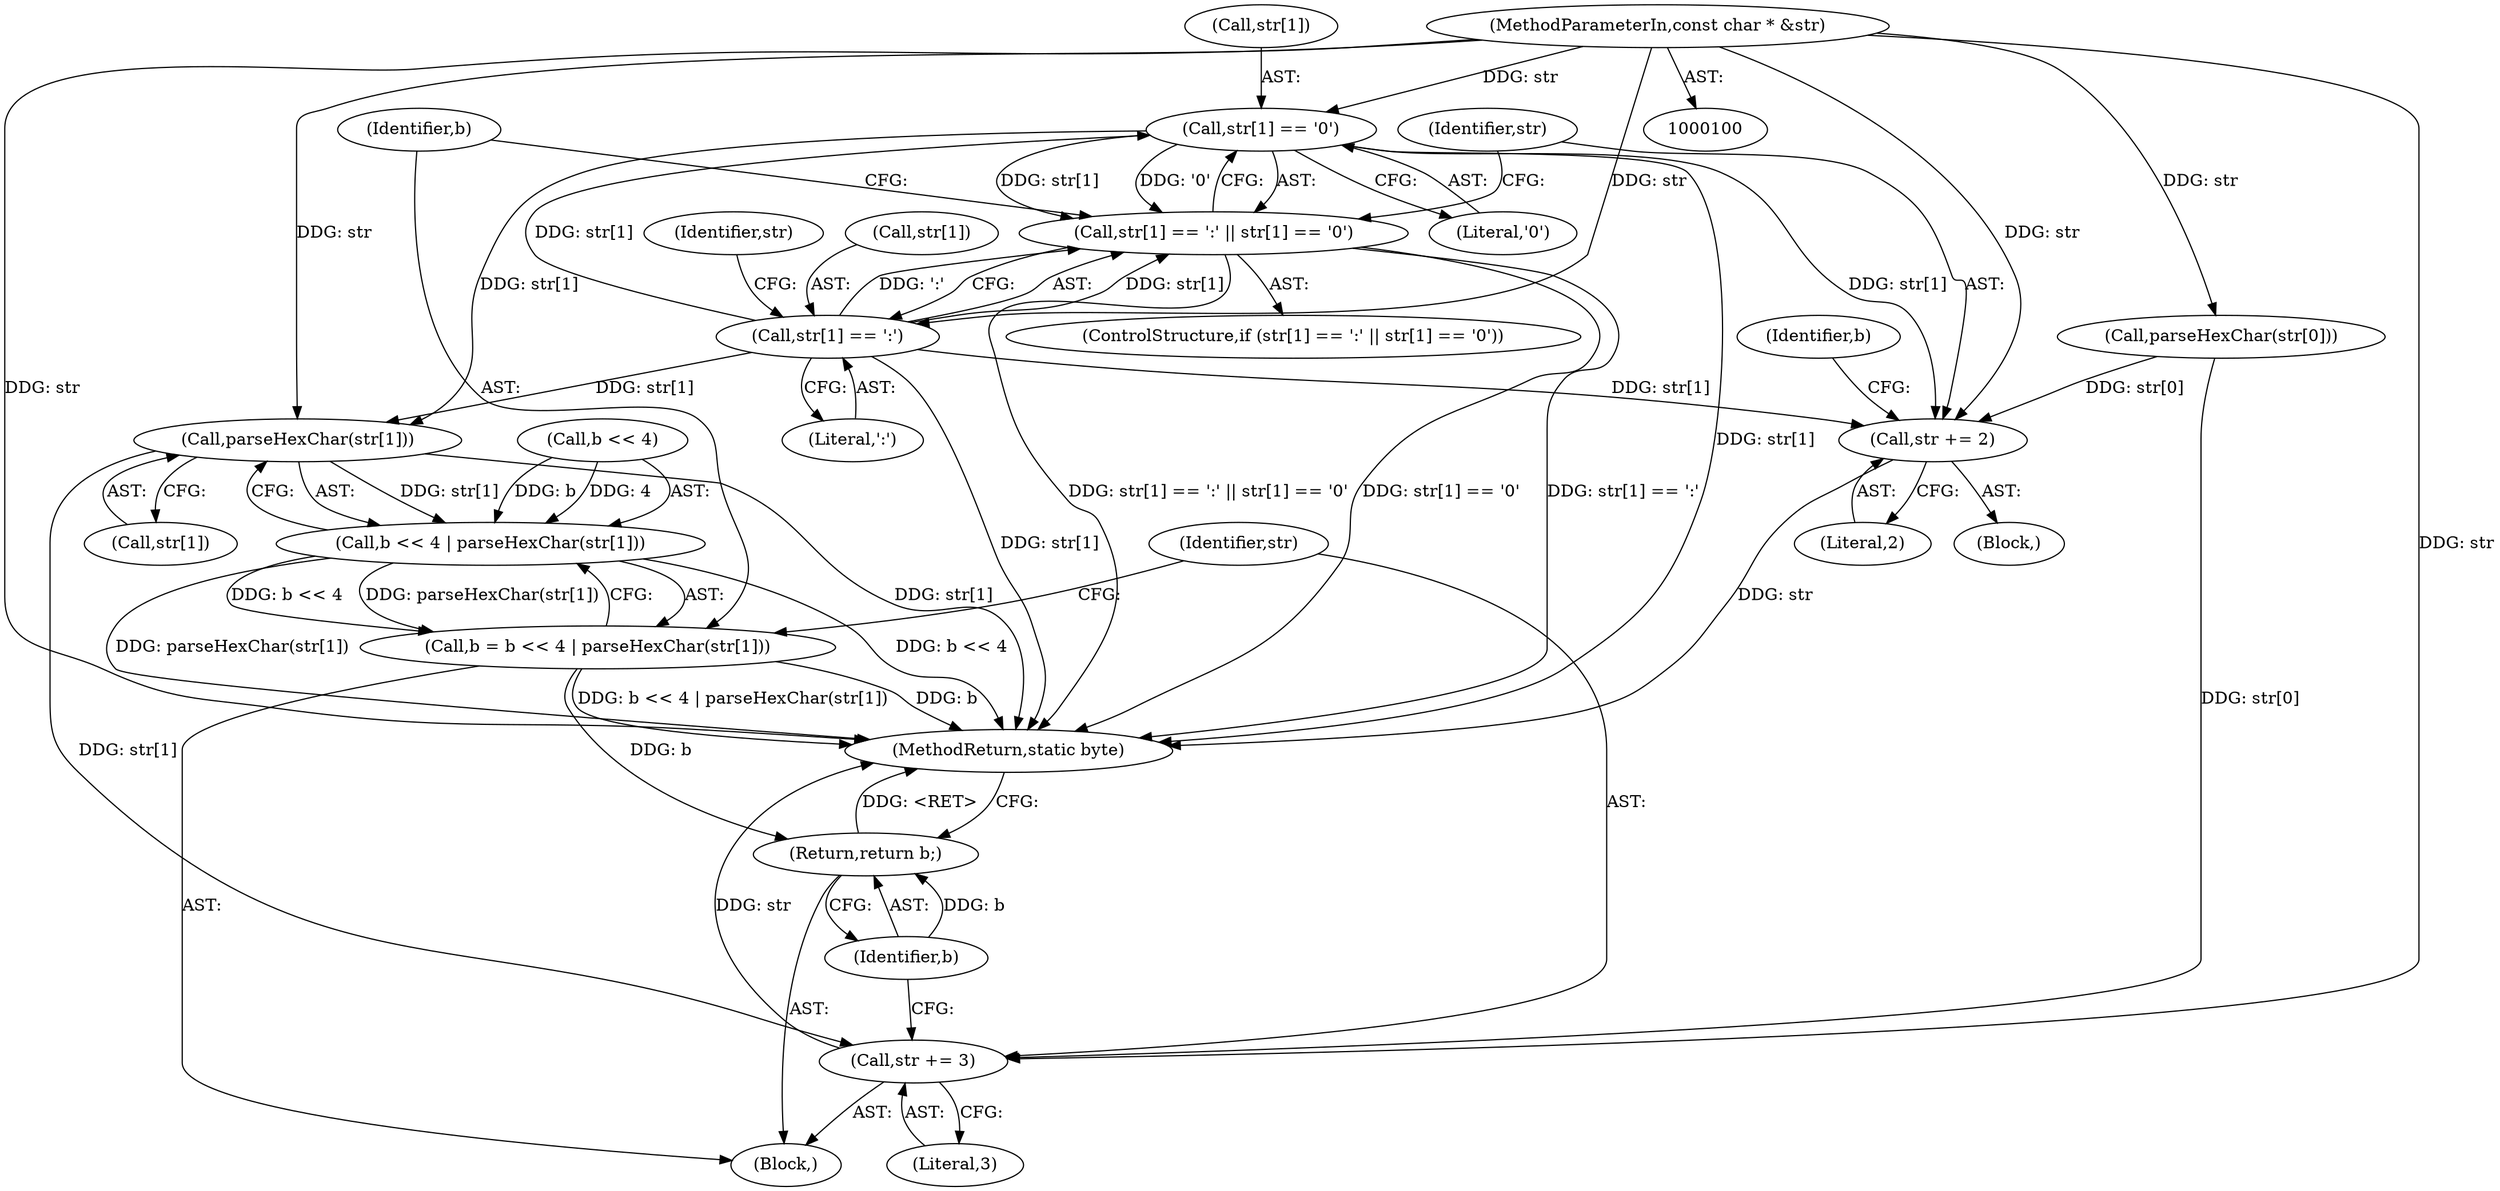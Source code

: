 digraph "1_Android_a209ff12ba9617c10550678ff93d01fb72a33399@pointer" {
"1000117" [label="(Call,str[1] == '\0')"];
"1000112" [label="(Call,str[1] == ':')"];
"1000101" [label="(MethodParameterIn,const char * &str)"];
"1000111" [label="(Call,str[1] == ':' || str[1] == '\0')"];
"1000123" [label="(Call,str += 2)"];
"1000136" [label="(Call,parseHexChar(str[1]))"];
"1000132" [label="(Call,b << 4 | parseHexChar(str[1]))"];
"1000130" [label="(Call,b = b << 4 | parseHexChar(str[1]))"];
"1000143" [label="(Return,return b;)"];
"1000140" [label="(Call,str += 3)"];
"1000116" [label="(Literal,':')"];
"1000112" [label="(Call,str[1] == ':')"];
"1000124" [label="(Identifier,str)"];
"1000131" [label="(Identifier,b)"];
"1000118" [label="(Call,str[1])"];
"1000129" [label="(Block,)"];
"1000127" [label="(Identifier,b)"];
"1000141" [label="(Identifier,str)"];
"1000142" [label="(Literal,3)"];
"1000110" [label="(ControlStructure,if (str[1] == ':' || str[1] == '\0'))"];
"1000106" [label="(Call,parseHexChar(str[0]))"];
"1000119" [label="(Identifier,str)"];
"1000140" [label="(Call,str += 3)"];
"1000125" [label="(Literal,2)"];
"1000130" [label="(Call,b = b << 4 | parseHexChar(str[1]))"];
"1000133" [label="(Call,b << 4)"];
"1000101" [label="(MethodParameterIn,const char * &str)"];
"1000117" [label="(Call,str[1] == '\0')"];
"1000123" [label="(Call,str += 2)"];
"1000122" [label="(Block,)"];
"1000145" [label="(MethodReturn,static byte)"];
"1000111" [label="(Call,str[1] == ':' || str[1] == '\0')"];
"1000144" [label="(Identifier,b)"];
"1000121" [label="(Literal,'\0')"];
"1000132" [label="(Call,b << 4 | parseHexChar(str[1]))"];
"1000137" [label="(Call,str[1])"];
"1000113" [label="(Call,str[1])"];
"1000136" [label="(Call,parseHexChar(str[1]))"];
"1000143" [label="(Return,return b;)"];
"1000117" -> "1000111"  [label="AST: "];
"1000117" -> "1000121"  [label="CFG: "];
"1000118" -> "1000117"  [label="AST: "];
"1000121" -> "1000117"  [label="AST: "];
"1000111" -> "1000117"  [label="CFG: "];
"1000117" -> "1000145"  [label="DDG: str[1]"];
"1000117" -> "1000111"  [label="DDG: str[1]"];
"1000117" -> "1000111"  [label="DDG: '\0'"];
"1000112" -> "1000117"  [label="DDG: str[1]"];
"1000101" -> "1000117"  [label="DDG: str"];
"1000117" -> "1000123"  [label="DDG: str[1]"];
"1000117" -> "1000136"  [label="DDG: str[1]"];
"1000112" -> "1000111"  [label="AST: "];
"1000112" -> "1000116"  [label="CFG: "];
"1000113" -> "1000112"  [label="AST: "];
"1000116" -> "1000112"  [label="AST: "];
"1000119" -> "1000112"  [label="CFG: "];
"1000111" -> "1000112"  [label="CFG: "];
"1000112" -> "1000145"  [label="DDG: str[1]"];
"1000112" -> "1000111"  [label="DDG: str[1]"];
"1000112" -> "1000111"  [label="DDG: ':'"];
"1000101" -> "1000112"  [label="DDG: str"];
"1000112" -> "1000123"  [label="DDG: str[1]"];
"1000112" -> "1000136"  [label="DDG: str[1]"];
"1000101" -> "1000100"  [label="AST: "];
"1000101" -> "1000145"  [label="DDG: str"];
"1000101" -> "1000106"  [label="DDG: str"];
"1000101" -> "1000123"  [label="DDG: str"];
"1000101" -> "1000136"  [label="DDG: str"];
"1000101" -> "1000140"  [label="DDG: str"];
"1000111" -> "1000110"  [label="AST: "];
"1000124" -> "1000111"  [label="CFG: "];
"1000131" -> "1000111"  [label="CFG: "];
"1000111" -> "1000145"  [label="DDG: str[1] == '\0'"];
"1000111" -> "1000145"  [label="DDG: str[1] == ':' || str[1] == '\0'"];
"1000111" -> "1000145"  [label="DDG: str[1] == ':'"];
"1000123" -> "1000122"  [label="AST: "];
"1000123" -> "1000125"  [label="CFG: "];
"1000124" -> "1000123"  [label="AST: "];
"1000125" -> "1000123"  [label="AST: "];
"1000127" -> "1000123"  [label="CFG: "];
"1000123" -> "1000145"  [label="DDG: str"];
"1000106" -> "1000123"  [label="DDG: str[0]"];
"1000136" -> "1000132"  [label="AST: "];
"1000136" -> "1000137"  [label="CFG: "];
"1000137" -> "1000136"  [label="AST: "];
"1000132" -> "1000136"  [label="CFG: "];
"1000136" -> "1000145"  [label="DDG: str[1]"];
"1000136" -> "1000132"  [label="DDG: str[1]"];
"1000136" -> "1000140"  [label="DDG: str[1]"];
"1000132" -> "1000130"  [label="AST: "];
"1000133" -> "1000132"  [label="AST: "];
"1000130" -> "1000132"  [label="CFG: "];
"1000132" -> "1000145"  [label="DDG: parseHexChar(str[1])"];
"1000132" -> "1000145"  [label="DDG: b << 4"];
"1000132" -> "1000130"  [label="DDG: b << 4"];
"1000132" -> "1000130"  [label="DDG: parseHexChar(str[1])"];
"1000133" -> "1000132"  [label="DDG: b"];
"1000133" -> "1000132"  [label="DDG: 4"];
"1000130" -> "1000129"  [label="AST: "];
"1000131" -> "1000130"  [label="AST: "];
"1000141" -> "1000130"  [label="CFG: "];
"1000130" -> "1000145"  [label="DDG: b << 4 | parseHexChar(str[1])"];
"1000130" -> "1000145"  [label="DDG: b"];
"1000130" -> "1000143"  [label="DDG: b"];
"1000143" -> "1000129"  [label="AST: "];
"1000143" -> "1000144"  [label="CFG: "];
"1000144" -> "1000143"  [label="AST: "];
"1000145" -> "1000143"  [label="CFG: "];
"1000143" -> "1000145"  [label="DDG: <RET>"];
"1000144" -> "1000143"  [label="DDG: b"];
"1000140" -> "1000129"  [label="AST: "];
"1000140" -> "1000142"  [label="CFG: "];
"1000141" -> "1000140"  [label="AST: "];
"1000142" -> "1000140"  [label="AST: "];
"1000144" -> "1000140"  [label="CFG: "];
"1000140" -> "1000145"  [label="DDG: str"];
"1000106" -> "1000140"  [label="DDG: str[0]"];
}
